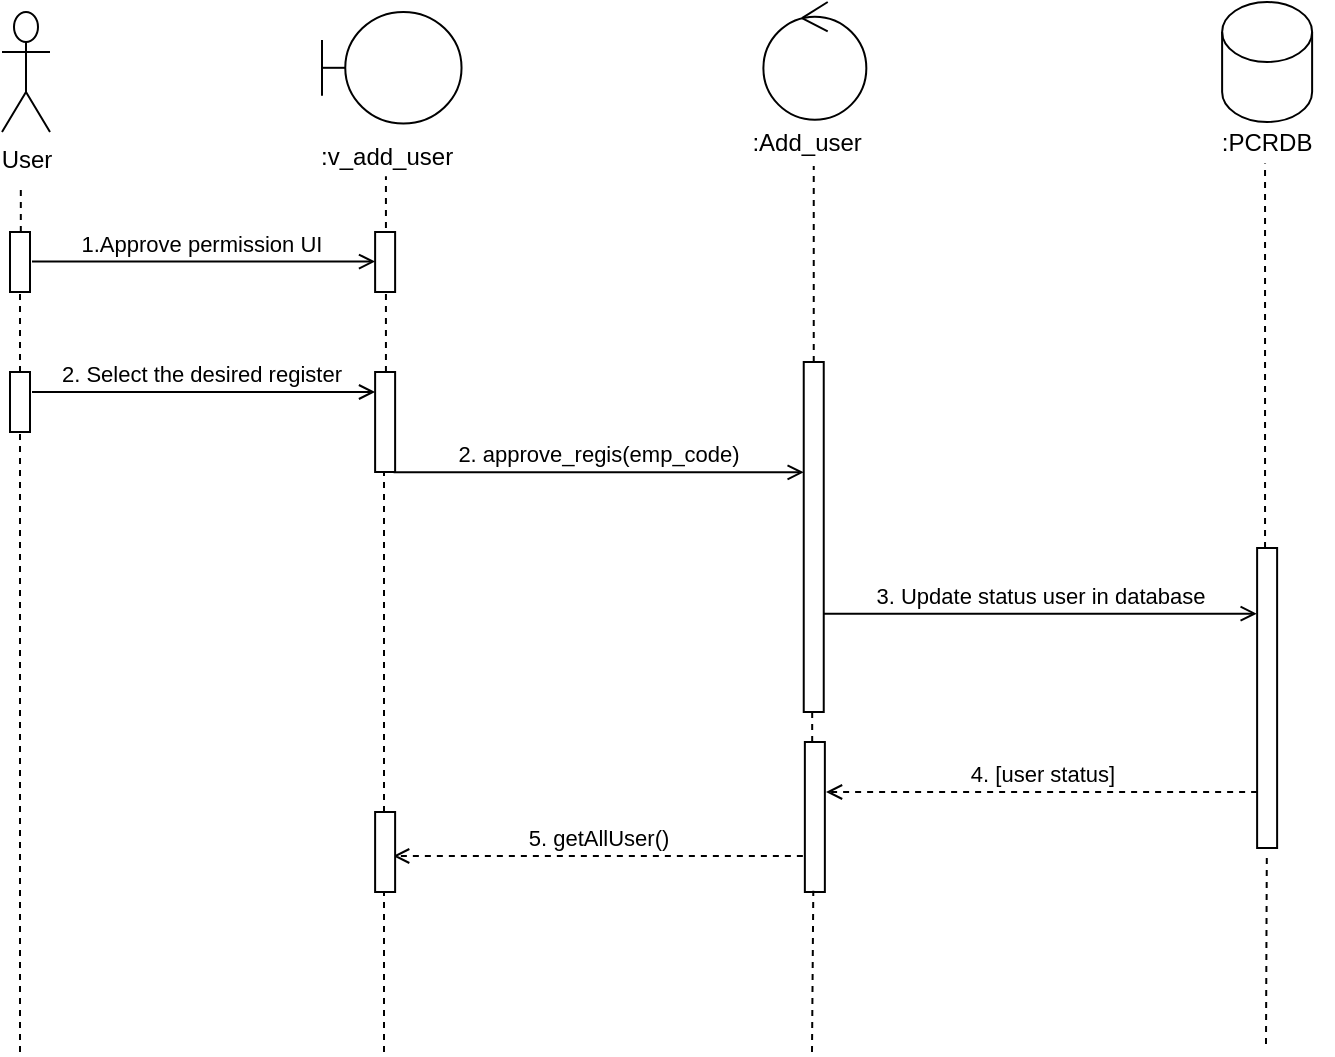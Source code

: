 <mxfile version="13.6.10" type="device"><diagram id="kgpKYQtTHZ0yAKxKKP6v" name="Page-1"><mxGraphModel dx="1038" dy="548" grid="1" gridSize="10" guides="1" tooltips="1" connect="1" arrows="1" fold="1" page="1" pageScale="1" pageWidth="850" pageHeight="1100" math="0" shadow="0"><root><mxCell id="0"/><mxCell id="1" parent="0"/><mxCell id="Z6oer6aY4LjYpwOsoPPg-18" value="User" style="shape=umlActor;verticalLabelPosition=bottom;verticalAlign=top;html=1;" parent="1" vertex="1"><mxGeometry x="130" y="340" width="24" height="60" as="geometry"/></mxCell><mxCell id="Z6oer6aY4LjYpwOsoPPg-21" value="" style="group" parent="1" vertex="1" connectable="0"><mxGeometry x="290" y="340" width="74.42" height="80" as="geometry"/></mxCell><mxCell id="Z6oer6aY4LjYpwOsoPPg-17" value="" style="shape=umlBoundary;whiteSpace=wrap;html=1;" parent="Z6oer6aY4LjYpwOsoPPg-21" vertex="1"><mxGeometry width="69.769" height="55.814" as="geometry"/></mxCell><mxCell id="Z6oer6aY4LjYpwOsoPPg-25" value="" style="endArrow=none;dashed=1;html=1;" parent="1" source="HrzzICwcVkqYs5faR_xa-1" edge="1"><mxGeometry width="50" height="50" relative="1" as="geometry"><mxPoint x="139.41" y="726" as="sourcePoint"/><mxPoint x="139.41" y="426" as="targetPoint"/></mxGeometry></mxCell><mxCell id="Z6oer6aY4LjYpwOsoPPg-28" value="" style="html=1;points=[];perimeter=orthogonalPerimeter;" parent="1" vertex="1"><mxGeometry x="134" y="520" width="10" height="30" as="geometry"/></mxCell><mxCell id="Z6oer6aY4LjYpwOsoPPg-29" value="" style="endArrow=none;dashed=1;html=1;" parent="1" target="Z6oer6aY4LjYpwOsoPPg-28" edge="1"><mxGeometry width="50" height="50" relative="1" as="geometry"><mxPoint x="139" y="680" as="sourcePoint"/><mxPoint x="139.41" y="426" as="targetPoint"/></mxGeometry></mxCell><mxCell id="Z6oer6aY4LjYpwOsoPPg-20" value=":v_add_user" style="text;align=center;fontStyle=0;verticalAlign=middle;spacingLeft=3;spacingRight=3;strokeColor=none;rotatable=0;points=[[0,0.5],[1,0.5]];portConstraint=eastwest;" parent="1" vertex="1"><mxGeometry x="290" y="400.997" width="65.12" height="21.163" as="geometry"/></mxCell><mxCell id="Z6oer6aY4LjYpwOsoPPg-31" value="" style="endArrow=none;dashed=1;html=1;" parent="1" source="Z6oer6aY4LjYpwOsoPPg-34" edge="1"><mxGeometry width="50" height="50" relative="1" as="geometry"><mxPoint x="321" y="720" as="sourcePoint"/><mxPoint x="321.97" y="422.16" as="targetPoint"/></mxGeometry></mxCell><mxCell id="Z6oer6aY4LjYpwOsoPPg-34" value="" style="html=1;points=[];perimeter=orthogonalPerimeter;" parent="1" vertex="1"><mxGeometry x="316.56" y="520" width="10" height="50" as="geometry"/></mxCell><mxCell id="Z6oer6aY4LjYpwOsoPPg-35" value="" style="endArrow=none;dashed=1;html=1;" parent="1" target="Z6oer6aY4LjYpwOsoPPg-34" edge="1"><mxGeometry width="50" height="50" relative="1" as="geometry"><mxPoint x="321" y="860" as="sourcePoint"/><mxPoint x="321.97" y="422.16" as="targetPoint"/></mxGeometry></mxCell><mxCell id="Z6oer6aY4LjYpwOsoPPg-36" value="2. Select the desired register&amp;nbsp;" style="html=1;verticalAlign=bottom;endArrow=open;endFill=0;" parent="1" target="Z6oer6aY4LjYpwOsoPPg-34" edge="1"><mxGeometry width="80" relative="1" as="geometry"><mxPoint x="145" y="530" as="sourcePoint"/><mxPoint x="225" y="470" as="targetPoint"/></mxGeometry></mxCell><mxCell id="Z6oer6aY4LjYpwOsoPPg-41" value="" style="endArrow=none;dashed=1;html=1;" parent="1" source="Z6oer6aY4LjYpwOsoPPg-47" edge="1"><mxGeometry width="50" height="50" relative="1" as="geometry"><mxPoint x="535.87" y="835" as="sourcePoint"/><mxPoint x="535.87" y="417" as="targetPoint"/></mxGeometry></mxCell><mxCell id="Z6oer6aY4LjYpwOsoPPg-42" value="" style="ellipse;shape=umlControl;whiteSpace=wrap;html=1;" parent="1" vertex="1"><mxGeometry x="510.69" y="335" width="51.48" height="58.84" as="geometry"/></mxCell><mxCell id="Z6oer6aY4LjYpwOsoPPg-43" value=":Add_user" style="text;align=center;fontStyle=0;verticalAlign=middle;spacingLeft=3;spacingRight=3;strokeColor=none;rotatable=0;points=[[0,0.5],[1,0.5]];portConstraint=eastwest;" parent="1" vertex="1"><mxGeometry x="500" y="393.837" width="65.12" height="21.163" as="geometry"/></mxCell><mxCell id="Z6oer6aY4LjYpwOsoPPg-47" value="" style="html=1;points=[];perimeter=orthogonalPerimeter;" parent="1" vertex="1"><mxGeometry x="530.87" y="515" width="10" height="175" as="geometry"/></mxCell><mxCell id="Z6oer6aY4LjYpwOsoPPg-49" value="2. approve_regis(emp_code)" style="html=1;verticalAlign=bottom;endArrow=open;exitX=0.925;exitY=1.003;exitDx=0;exitDy=0;exitPerimeter=0;endFill=0;" parent="1" source="Z6oer6aY4LjYpwOsoPPg-34" target="Z6oer6aY4LjYpwOsoPPg-47" edge="1"><mxGeometry width="80" relative="1" as="geometry"><mxPoint x="325.5" y="533.92" as="sourcePoint"/><mxPoint x="430" y="550" as="targetPoint"/></mxGeometry></mxCell><mxCell id="Z6oer6aY4LjYpwOsoPPg-52" value="" style="shape=cylinder3;whiteSpace=wrap;html=1;boundedLbl=1;backgroundOutline=1;size=15;" parent="1" vertex="1"><mxGeometry x="740.06" y="335" width="45" height="60" as="geometry"/></mxCell><mxCell id="Z6oer6aY4LjYpwOsoPPg-56" value=":PCRDB" style="text;align=center;fontStyle=0;verticalAlign=middle;spacingLeft=3;spacingRight=3;strokeColor=none;rotatable=0;points=[[0,0.5],[1,0.5]];portConstraint=eastwest;" parent="1" vertex="1"><mxGeometry x="730.0" y="393.997" width="65.12" height="21.163" as="geometry"/></mxCell><mxCell id="Z6oer6aY4LjYpwOsoPPg-58" value="" style="endArrow=none;dashed=1;html=1;entryX=0.484;entryY=1.029;entryDx=0;entryDy=0;entryPerimeter=0;" parent="1" source="OC5TbPfqwYjMVJg45ZAN-1" target="Z6oer6aY4LjYpwOsoPPg-56" edge="1"><mxGeometry width="50" height="50" relative="1" as="geometry"><mxPoint x="811.06" y="834" as="sourcePoint"/><mxPoint x="811.06" y="614" as="targetPoint"/></mxGeometry></mxCell><mxCell id="OC5TbPfqwYjMVJg45ZAN-4" value="3. Update status user in database" style="html=1;verticalAlign=bottom;endArrow=open;entryX=-0.018;entryY=0.219;entryDx=0;entryDy=0;entryPerimeter=0;endFill=0;" parent="1" source="Z6oer6aY4LjYpwOsoPPg-47" target="OC5TbPfqwYjMVJg45ZAN-1" edge="1"><mxGeometry width="80" relative="1" as="geometry"><mxPoint x="541.62" y="719.83" as="sourcePoint"/><mxPoint x="621" y="580" as="targetPoint"/></mxGeometry></mxCell><mxCell id="OC5TbPfqwYjMVJg45ZAN-10" value="" style="endArrow=none;dashed=1;html=1;" parent="1" edge="1"><mxGeometry width="50" height="50" relative="1" as="geometry"><mxPoint x="139" y="860" as="sourcePoint"/><mxPoint x="139" y="670" as="targetPoint"/></mxGeometry></mxCell><mxCell id="OC5TbPfqwYjMVJg45ZAN-1" value="" style="html=1;points=[];perimeter=orthogonalPerimeter;" parent="1" vertex="1"><mxGeometry x="757.56" y="608" width="10" height="150" as="geometry"/></mxCell><mxCell id="OC5TbPfqwYjMVJg45ZAN-20" value="" style="endArrow=none;dashed=1;html=1;entryX=0.484;entryY=1.029;entryDx=0;entryDy=0;entryPerimeter=0;" parent="1" target="OC5TbPfqwYjMVJg45ZAN-1" edge="1"><mxGeometry width="50" height="50" relative="1" as="geometry"><mxPoint x="762" y="856" as="sourcePoint"/><mxPoint x="811.518" y="415.774" as="targetPoint"/></mxGeometry></mxCell><mxCell id="OC5TbPfqwYjMVJg45ZAN-21" value="" style="endArrow=none;dashed=1;html=1;entryX=0.422;entryY=0.992;entryDx=0;entryDy=0;entryPerimeter=0;" parent="1" source="OC5TbPfqwYjMVJg45ZAN-27" target="Z6oer6aY4LjYpwOsoPPg-47" edge="1"><mxGeometry width="50" height="50" relative="1" as="geometry"><mxPoint x="535" y="1010" as="sourcePoint"/><mxPoint x="536" y="740" as="targetPoint"/></mxGeometry></mxCell><mxCell id="OC5TbPfqwYjMVJg45ZAN-27" value="" style="html=1;points=[];perimeter=orthogonalPerimeter;" parent="1" vertex="1"><mxGeometry x="531.43" y="705" width="10" height="75" as="geometry"/></mxCell><mxCell id="OC5TbPfqwYjMVJg45ZAN-28" value="" style="endArrow=none;dashed=1;html=1;entryX=0.422;entryY=0.992;entryDx=0;entryDy=0;entryPerimeter=0;" parent="1" target="OC5TbPfqwYjMVJg45ZAN-27" edge="1"><mxGeometry width="50" height="50" relative="1" as="geometry"><mxPoint x="535" y="860" as="sourcePoint"/><mxPoint x="535.09" y="688.6" as="targetPoint"/></mxGeometry></mxCell><mxCell id="OC5TbPfqwYjMVJg45ZAN-30" value="4. [user status]" style="html=1;verticalAlign=bottom;endArrow=open;strokeWidth=1;dashed=1;endFill=0;rounded=0;" parent="1" source="OC5TbPfqwYjMVJg45ZAN-1" edge="1"><mxGeometry width="80" relative="1" as="geometry"><mxPoint x="750" y="730" as="sourcePoint"/><mxPoint x="542" y="730" as="targetPoint"/></mxGeometry></mxCell><mxCell id="OC5TbPfqwYjMVJg45ZAN-32" value="5. getAllUser()" style="html=1;verticalAlign=bottom;endArrow=open;strokeWidth=1;dashed=1;endFill=0;" parent="1" edge="1"><mxGeometry width="80" relative="1" as="geometry"><mxPoint x="530.43" y="762" as="sourcePoint"/><mxPoint x="325.56" y="762" as="targetPoint"/></mxGeometry></mxCell><mxCell id="OC5TbPfqwYjMVJg45ZAN-33" value="" style="html=1;points=[];perimeter=orthogonalPerimeter;" parent="1" vertex="1"><mxGeometry x="316.56" y="740" width="10" height="40" as="geometry"/></mxCell><mxCell id="HrzzICwcVkqYs5faR_xa-1" value="" style="html=1;points=[];perimeter=orthogonalPerimeter;" parent="1" vertex="1"><mxGeometry x="134" y="450" width="10" height="30" as="geometry"/></mxCell><mxCell id="HrzzICwcVkqYs5faR_xa-2" value="" style="endArrow=none;dashed=1;html=1;" parent="1" source="Z6oer6aY4LjYpwOsoPPg-28" target="HrzzICwcVkqYs5faR_xa-1" edge="1"><mxGeometry width="50" height="50" relative="1" as="geometry"><mxPoint x="139.41" y="520" as="sourcePoint"/><mxPoint x="139.41" y="426" as="targetPoint"/></mxGeometry></mxCell><mxCell id="HrzzICwcVkqYs5faR_xa-3" value="" style="html=1;points=[];perimeter=orthogonalPerimeter;" parent="1" vertex="1"><mxGeometry x="316.56" y="450" width="10" height="30" as="geometry"/></mxCell><mxCell id="HrzzICwcVkqYs5faR_xa-4" value="1.Approve permission UI&amp;nbsp;" style="html=1;verticalAlign=bottom;endArrow=open;endFill=0;" parent="1" edge="1"><mxGeometry width="80" relative="1" as="geometry"><mxPoint x="145" y="464.76" as="sourcePoint"/><mxPoint x="316.56" y="464.76" as="targetPoint"/></mxGeometry></mxCell></root></mxGraphModel></diagram></mxfile>